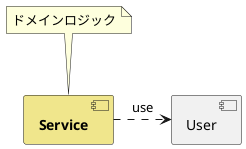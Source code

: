 @startuml

[**Service**] as Service #Khaki
[User] as User

Service .right.> User: use

note top of Service: ドメインロジック

@enduml
